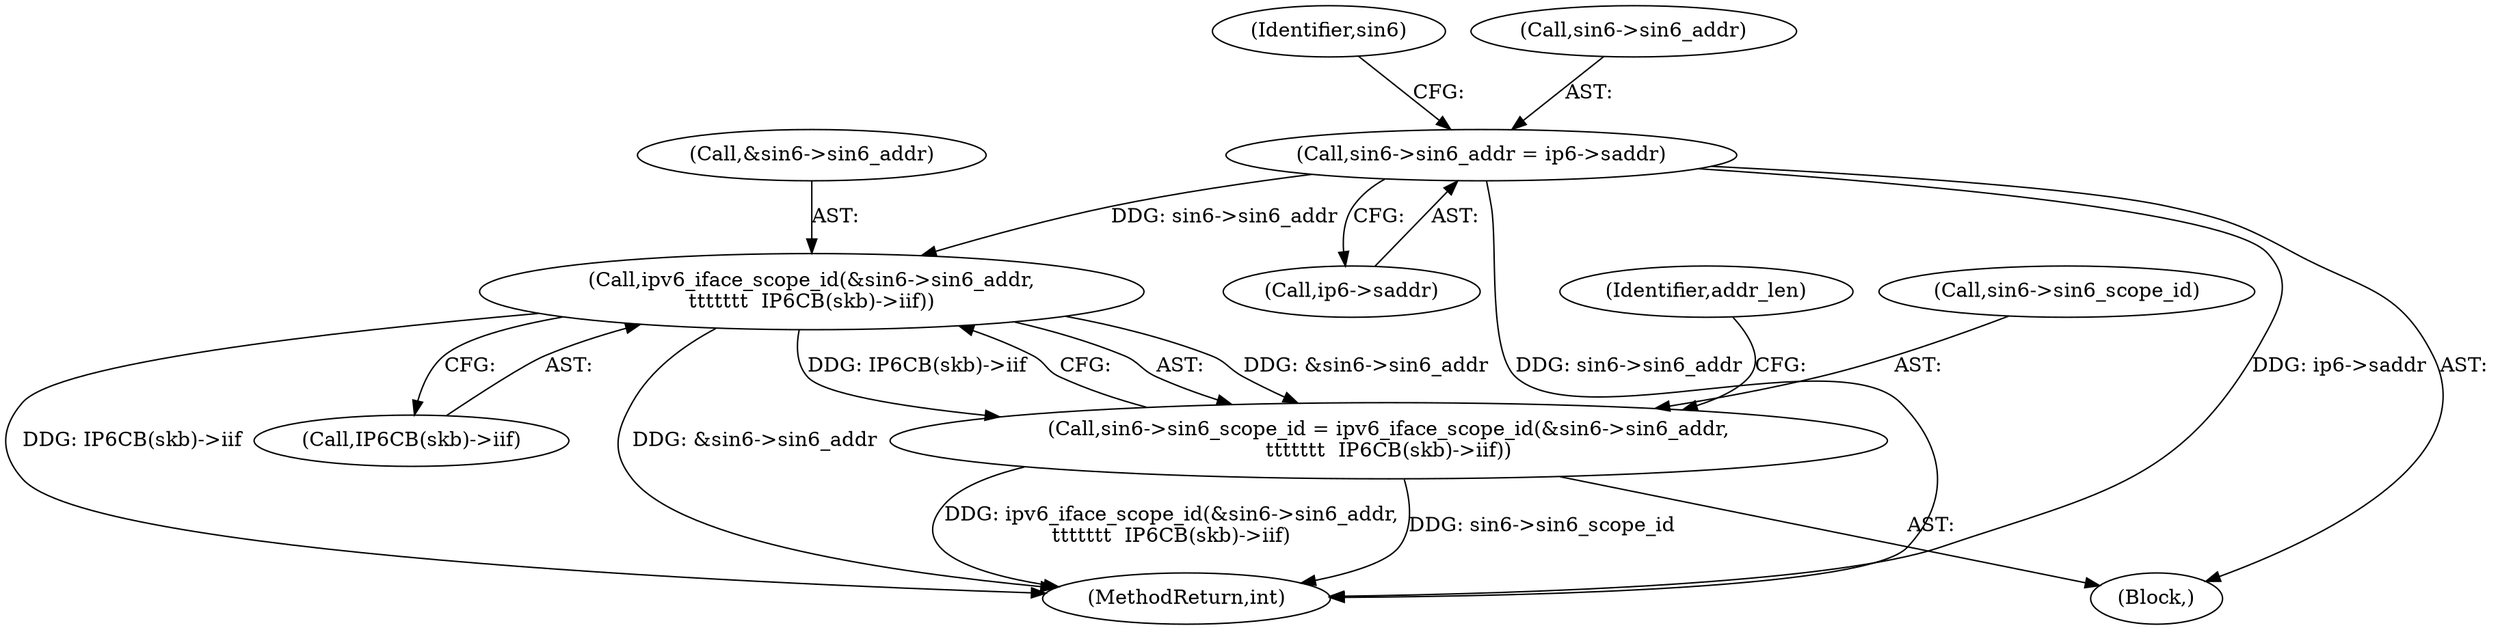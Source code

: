 digraph "0_linux_cf970c002d270c36202bd5b9c2804d3097a52da0@pointer" {
"1000328" [label="(Call,ipv6_iface_scope_id(&sin6->sin6_addr,\n\t\t\t\t\t\t\t  IP6CB(skb)->iif))"];
"1000302" [label="(Call,sin6->sin6_addr = ip6->saddr)"];
"1000324" [label="(Call,sin6->sin6_scope_id = ipv6_iface_scope_id(&sin6->sin6_addr,\n\t\t\t\t\t\t\t  IP6CB(skb)->iif))"];
"1000329" [label="(Call,&sin6->sin6_addr)"];
"1000325" [label="(Call,sin6->sin6_scope_id)"];
"1000306" [label="(Call,ip6->saddr)"];
"1000311" [label="(Identifier,sin6)"];
"1000302" [label="(Call,sin6->sin6_addr = ip6->saddr)"];
"1000339" [label="(Identifier,addr_len)"];
"1000273" [label="(Block,)"];
"1000370" [label="(MethodReturn,int)"];
"1000324" [label="(Call,sin6->sin6_scope_id = ipv6_iface_scope_id(&sin6->sin6_addr,\n\t\t\t\t\t\t\t  IP6CB(skb)->iif))"];
"1000333" [label="(Call,IP6CB(skb)->iif)"];
"1000303" [label="(Call,sin6->sin6_addr)"];
"1000328" [label="(Call,ipv6_iface_scope_id(&sin6->sin6_addr,\n\t\t\t\t\t\t\t  IP6CB(skb)->iif))"];
"1000328" -> "1000324"  [label="AST: "];
"1000328" -> "1000333"  [label="CFG: "];
"1000329" -> "1000328"  [label="AST: "];
"1000333" -> "1000328"  [label="AST: "];
"1000324" -> "1000328"  [label="CFG: "];
"1000328" -> "1000370"  [label="DDG: IP6CB(skb)->iif"];
"1000328" -> "1000370"  [label="DDG: &sin6->sin6_addr"];
"1000328" -> "1000324"  [label="DDG: &sin6->sin6_addr"];
"1000328" -> "1000324"  [label="DDG: IP6CB(skb)->iif"];
"1000302" -> "1000328"  [label="DDG: sin6->sin6_addr"];
"1000302" -> "1000273"  [label="AST: "];
"1000302" -> "1000306"  [label="CFG: "];
"1000303" -> "1000302"  [label="AST: "];
"1000306" -> "1000302"  [label="AST: "];
"1000311" -> "1000302"  [label="CFG: "];
"1000302" -> "1000370"  [label="DDG: sin6->sin6_addr"];
"1000302" -> "1000370"  [label="DDG: ip6->saddr"];
"1000324" -> "1000273"  [label="AST: "];
"1000325" -> "1000324"  [label="AST: "];
"1000339" -> "1000324"  [label="CFG: "];
"1000324" -> "1000370"  [label="DDG: ipv6_iface_scope_id(&sin6->sin6_addr,\n\t\t\t\t\t\t\t  IP6CB(skb)->iif)"];
"1000324" -> "1000370"  [label="DDG: sin6->sin6_scope_id"];
}

